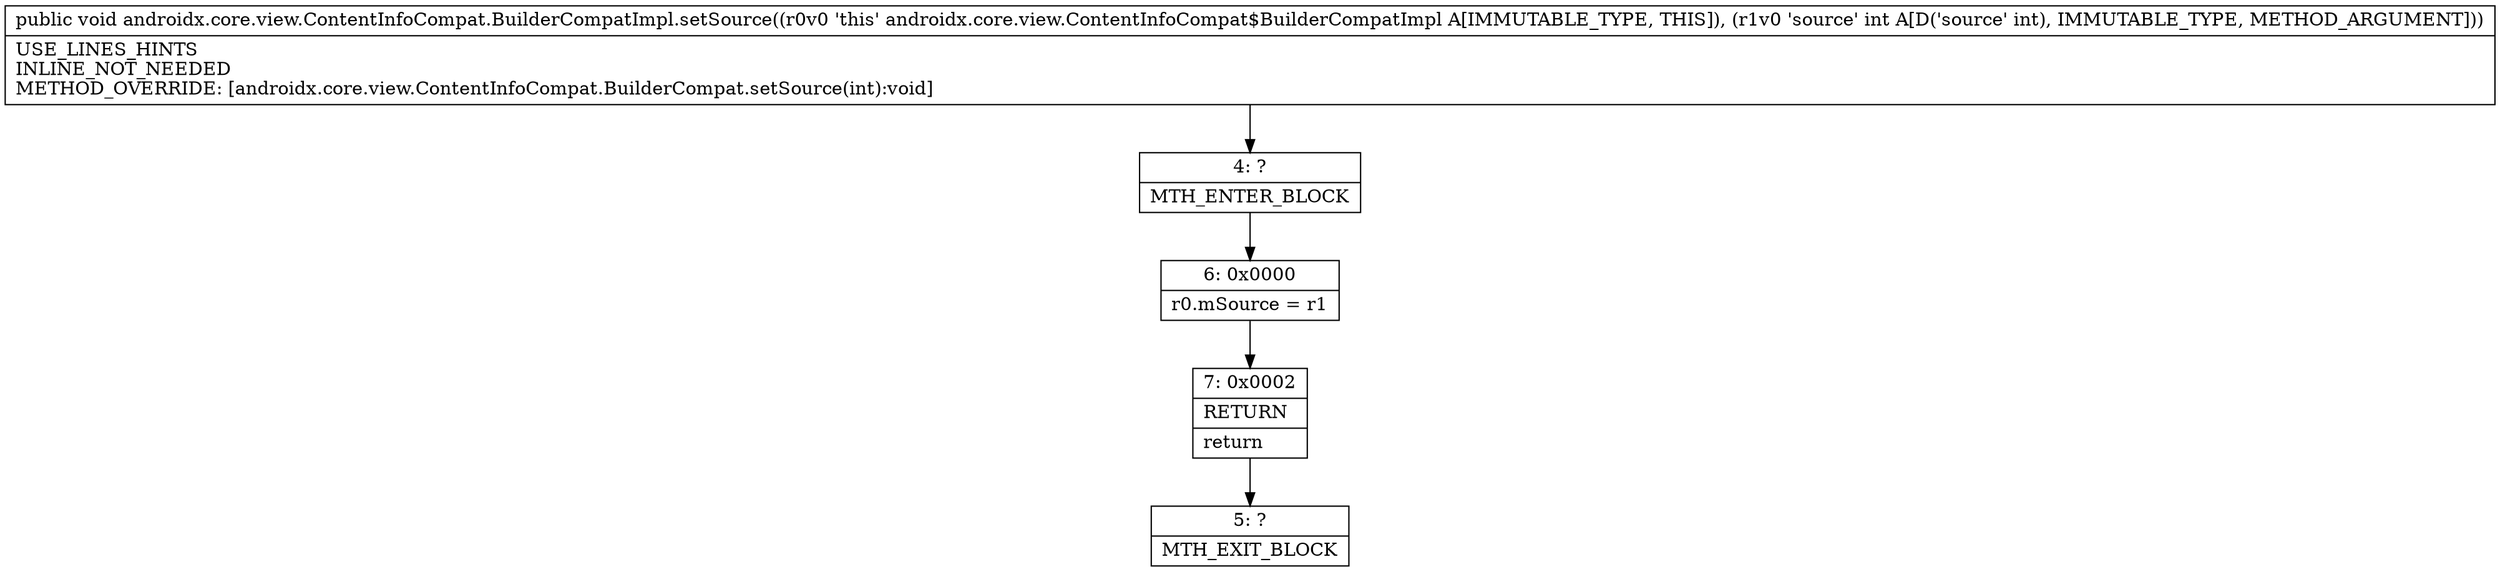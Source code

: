 digraph "CFG forandroidx.core.view.ContentInfoCompat.BuilderCompatImpl.setSource(I)V" {
Node_4 [shape=record,label="{4\:\ ?|MTH_ENTER_BLOCK\l}"];
Node_6 [shape=record,label="{6\:\ 0x0000|r0.mSource = r1\l}"];
Node_7 [shape=record,label="{7\:\ 0x0002|RETURN\l|return\l}"];
Node_5 [shape=record,label="{5\:\ ?|MTH_EXIT_BLOCK\l}"];
MethodNode[shape=record,label="{public void androidx.core.view.ContentInfoCompat.BuilderCompatImpl.setSource((r0v0 'this' androidx.core.view.ContentInfoCompat$BuilderCompatImpl A[IMMUTABLE_TYPE, THIS]), (r1v0 'source' int A[D('source' int), IMMUTABLE_TYPE, METHOD_ARGUMENT]))  | USE_LINES_HINTS\lINLINE_NOT_NEEDED\lMETHOD_OVERRIDE: [androidx.core.view.ContentInfoCompat.BuilderCompat.setSource(int):void]\l}"];
MethodNode -> Node_4;Node_4 -> Node_6;
Node_6 -> Node_7;
Node_7 -> Node_5;
}

